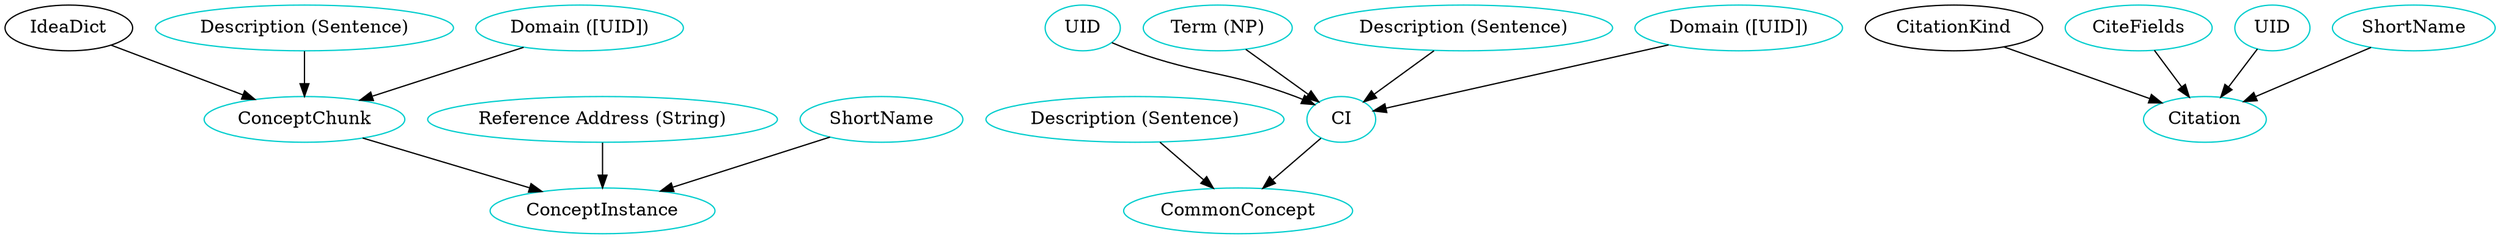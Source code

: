 digraph drasillang {

subgraph conceptchunk {
	/* relationships between independent and dependent components */
	IdeaDict -> ConceptChunk;
    DescConceptChunk -> ConceptChunk;
    DomainConceptChunk -> ConceptChunk;
    
	/* definitions for each type component */
	ConceptChunk 	    [shape=oval, color=cyan3, label="ConceptChunk"];
    DescConceptChunk    [shape=oval, color=cyan3, label="Description (Sentence)"];
    DomainConceptChunk  [shape=oval, color=cyan3, label="Domain ([UID])"];

}

/* dot -Tpng sample.dot -o sample.png */

subgraph commonconcept {
	/* relationships between independent and dependent components */
	CI -> CommonConcept;
    DescCommonConcept -> CommonConcept;
    
	/* definitions for each type component */
	CommonConcept 	    [shape=oval, color=cyan3, label="CommonConcept"];
    DescCommonConcept    [shape=oval, color=cyan3, label="Description (Sentence)"];

}

/* dot -Tpng sample.dot -o sample.png */

subgraph conceptinstance {
	/* relationships between independent and dependent components */
	ConceptChunk -> ConceptInstance;
    RefAddConceptInstance -> ConceptInstance;
    ShortNameConceptInstance -> ConceptInstance;
    
	/* definitions for each type component */
	ConceptInstance 	    [shape=oval, color=cyan3, label="ConceptInstance"];
    RefAddConceptInstance   [shape=oval, color=cyan3, label="Reference Address (String)"];
    ShortNameConceptInstance  [shape=oval, color=cyan3, label="ShortName"];

}

/* dot -Tpng sample.dot -o sample.png */

subgraph citation {
	/* relationships between independent and dependent components */
	CitationKind -> Citation;
    CiteFields -> Citation;
    CitationUID -> Citation;
    ShortNameCitation -> Citation;
    
	/* definitions for each type component */
	Citation 	    [shape=oval, color=cyan3, label="Citation"];
    CiteFields    [shape=oval, color=cyan3, label="CiteFields"];
    CitationUID  [shape=oval, color=cyan3, label="UID"];
    ShortNameCitation  [shape=oval, color=cyan3, label="ShortName"];

}

/* dot -Tpng sample.dot -o sample.png */

subgraph ci {
	/* relationships between independent and dependent components */
	CIUID -> CI;
    NPCI -> CI;
    DescCI -> CI;
    DomainCI -> CI;
    
	/* definitions for each type component */
	CI 	    [shape=oval, color=cyan3, label="CI"];
    CIUID [shape=oval, color=cyan3, label="UID"];
    NPCI [shape=oval, color=cyan3, label="Term (NP)"];
    DescCI  [shape=oval, color=cyan3, label="Description (Sentence)"];
    DomainCI [shape=oval, color=cyan3, label="Domain ([UID])"];

}

/* dot -Tpng sample.dot -o sample.png */

}